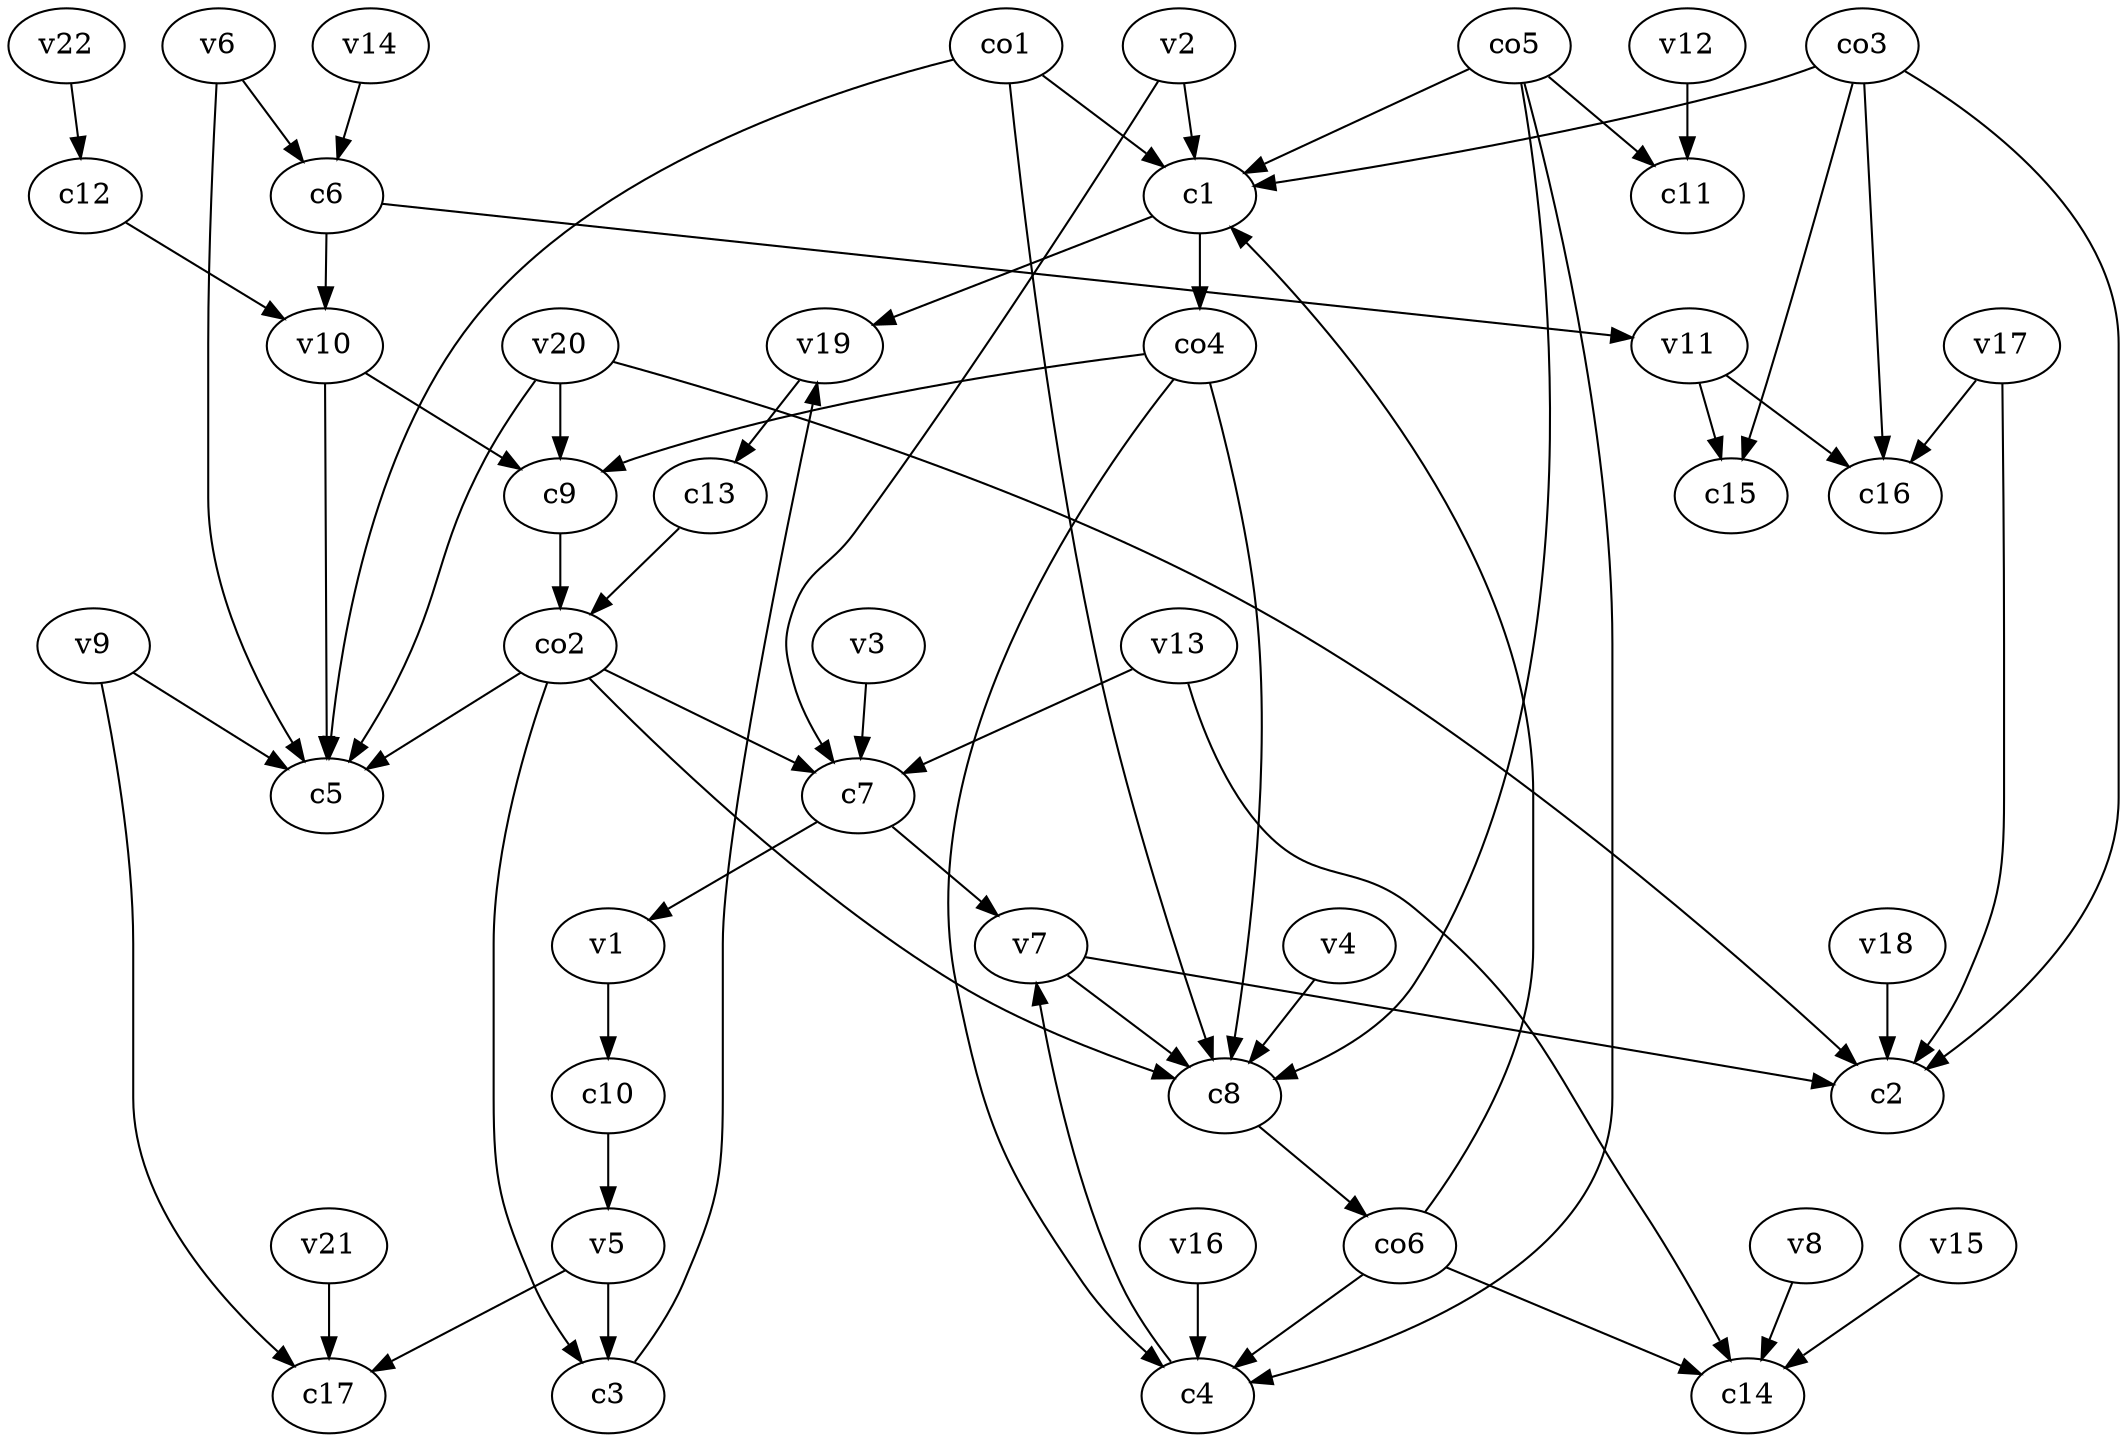 strict digraph  {
c1;
c2;
c3;
c4;
c5;
c6;
c7;
c8;
c9;
c10;
c11;
c12;
c13;
c14;
c15;
c16;
c17;
v1;
v2;
v3;
v4;
v5;
v6;
v7;
v8;
v9;
v10;
v11;
v12;
v13;
v14;
v15;
v16;
v17;
v18;
v19;
v20;
v21;
v22;
co1;
co2;
co3;
co4;
co5;
co6;
c1 -> co4  [weight=1];
c1 -> v19  [weight=1];
c3 -> v19  [weight=1];
c4 -> v7  [weight=1];
c6 -> v10  [weight=1];
c6 -> v11  [weight=1];
c7 -> v1  [weight=1];
c7 -> v7  [weight=1];
c8 -> co6  [weight=1];
c9 -> co2  [weight=1];
c10 -> v5  [weight=1];
c12 -> v10  [weight=1];
c13 -> co2  [weight=1];
v1 -> c10  [weight=1];
v2 -> c7  [weight=1];
v2 -> c1  [weight=1];
v3 -> c7  [weight=1];
v4 -> c8  [weight=1];
v5 -> c3  [weight=1];
v5 -> c17  [weight=1];
v6 -> c5  [weight=1];
v6 -> c6  [weight=1];
v7 -> c2  [weight=1];
v7 -> c8  [weight=1];
v8 -> c14  [weight=1];
v9 -> c17  [weight=1];
v9 -> c5  [weight=1];
v10 -> c9  [weight=1];
v10 -> c5  [weight=1];
v11 -> c16  [weight=1];
v11 -> c15  [weight=1];
v12 -> c11  [weight=1];
v13 -> c14  [weight=1];
v13 -> c7  [weight=1];
v14 -> c6  [weight=1];
v15 -> c14  [weight=1];
v16 -> c4  [weight=1];
v17 -> c2  [weight=1];
v17 -> c16  [weight=1];
v18 -> c2  [weight=1];
v19 -> c13  [weight=1];
v20 -> c5  [weight=1];
v20 -> c2  [weight=1];
v20 -> c9  [weight=1];
v21 -> c17  [weight=1];
v22 -> c12  [weight=1];
co1 -> c5  [weight=1];
co1 -> c8  [weight=1];
co1 -> c1  [weight=1];
co2 -> c3  [weight=1];
co2 -> c8  [weight=1];
co2 -> c7  [weight=1];
co2 -> c5  [weight=1];
co3 -> c2  [weight=1];
co3 -> c1  [weight=1];
co3 -> c15  [weight=1];
co3 -> c16  [weight=1];
co4 -> c9  [weight=1];
co4 -> c8  [weight=1];
co4 -> c4  [weight=1];
co5 -> c8  [weight=1];
co5 -> c4  [weight=1];
co5 -> c1  [weight=1];
co5 -> c11  [weight=1];
co6 -> c14  [weight=1];
co6 -> c4  [weight=1];
co6 -> c1  [weight=1];
}
